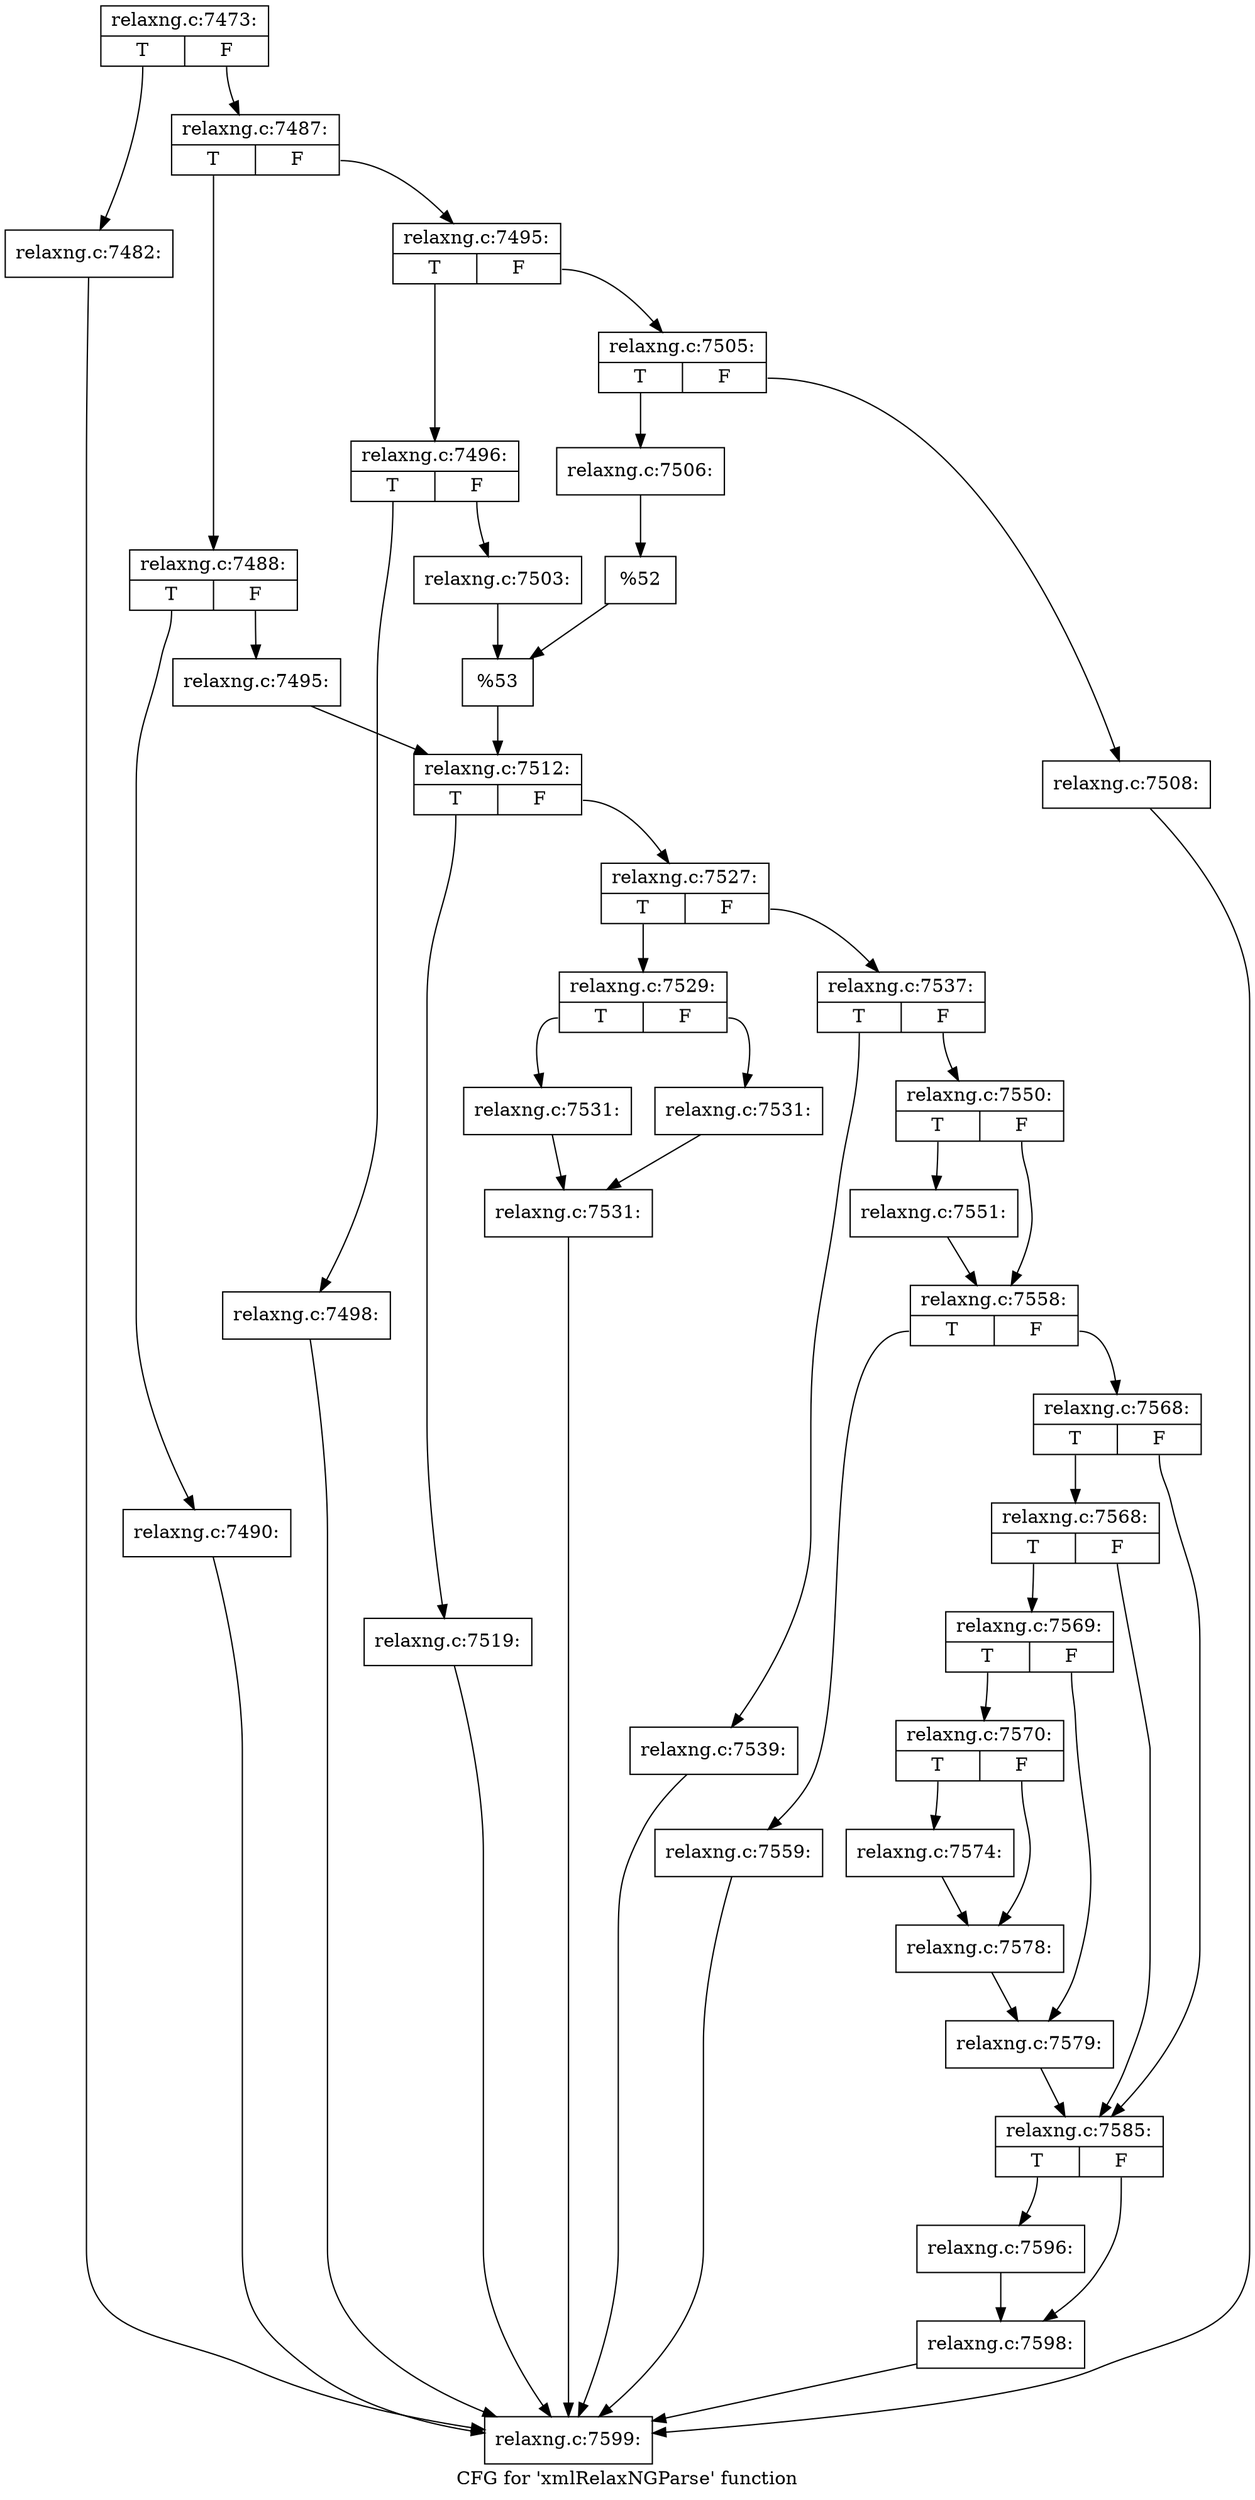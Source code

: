 digraph "CFG for 'xmlRelaxNGParse' function" {
	label="CFG for 'xmlRelaxNGParse' function";

	Node0x36c14d0 [shape=record,label="{relaxng.c:7473:|{<s0>T|<s1>F}}"];
	Node0x36c14d0:s0 -> Node0x39d93e0;
	Node0x36c14d0:s1 -> Node0x39d9430;
	Node0x39d93e0 [shape=record,label="{relaxng.c:7482:}"];
	Node0x39d93e0 -> Node0x3882270;
	Node0x39d9430 [shape=record,label="{relaxng.c:7487:|{<s0>T|<s1>F}}"];
	Node0x39d9430:s0 -> Node0x39d9890;
	Node0x39d9430:s1 -> Node0x39d9930;
	Node0x39d9890 [shape=record,label="{relaxng.c:7488:|{<s0>T|<s1>F}}"];
	Node0x39d9890:s0 -> Node0x39da6d0;
	Node0x39d9890:s1 -> Node0x39dab30;
	Node0x39da6d0 [shape=record,label="{relaxng.c:7490:}"];
	Node0x39da6d0 -> Node0x3882270;
	Node0x39dab30 [shape=record,label="{relaxng.c:7495:}"];
	Node0x39dab30 -> Node0x39d98e0;
	Node0x39d9930 [shape=record,label="{relaxng.c:7495:|{<s0>T|<s1>F}}"];
	Node0x39d9930:s0 -> Node0x39f0c40;
	Node0x39d9930:s1 -> Node0x39f0ce0;
	Node0x39f0c40 [shape=record,label="{relaxng.c:7496:|{<s0>T|<s1>F}}"];
	Node0x39f0c40:s0 -> Node0x39f1ac0;
	Node0x39f0c40:s1 -> Node0x39f1df0;
	Node0x39f1ac0 [shape=record,label="{relaxng.c:7498:}"];
	Node0x39f1ac0 -> Node0x3882270;
	Node0x39f1df0 [shape=record,label="{relaxng.c:7503:}"];
	Node0x39f1df0 -> Node0x39f0c90;
	Node0x39f0ce0 [shape=record,label="{relaxng.c:7505:|{<s0>T|<s1>F}}"];
	Node0x39f0ce0:s0 -> Node0x39f24b0;
	Node0x39f0ce0:s1 -> Node0x39f2550;
	Node0x39f24b0 [shape=record,label="{relaxng.c:7506:}"];
	Node0x39f24b0 -> Node0x39f2500;
	Node0x39f2550 [shape=record,label="{relaxng.c:7508:}"];
	Node0x39f2550 -> Node0x3882270;
	Node0x39f2500 [shape=record,label="{%52}"];
	Node0x39f2500 -> Node0x39f0c90;
	Node0x39f0c90 [shape=record,label="{%53}"];
	Node0x39f0c90 -> Node0x39d98e0;
	Node0x39d98e0 [shape=record,label="{relaxng.c:7512:|{<s0>T|<s1>F}}"];
	Node0x39d98e0:s0 -> Node0x39fa780;
	Node0x39d98e0:s1 -> Node0x39faab0;
	Node0x39fa780 [shape=record,label="{relaxng.c:7519:}"];
	Node0x39fa780 -> Node0x3882270;
	Node0x39faab0 [shape=record,label="{relaxng.c:7527:|{<s0>T|<s1>F}}"];
	Node0x39faab0:s0 -> Node0x39fb6a0;
	Node0x39faab0:s1 -> Node0x39fb8d0;
	Node0x39fb6a0 [shape=record,label="{relaxng.c:7529:|{<s0>T|<s1>F}}"];
	Node0x39fb6a0:s0 -> Node0x39fbd30;
	Node0x39fb6a0:s1 -> Node0x39fbd80;
	Node0x39fbd30 [shape=record,label="{relaxng.c:7531:}"];
	Node0x39fbd30 -> Node0x39fbdd0;
	Node0x39fbd80 [shape=record,label="{relaxng.c:7531:}"];
	Node0x39fbd80 -> Node0x39fbdd0;
	Node0x39fbdd0 [shape=record,label="{relaxng.c:7531:}"];
	Node0x39fbdd0 -> Node0x3882270;
	Node0x39fb8d0 [shape=record,label="{relaxng.c:7537:|{<s0>T|<s1>F}}"];
	Node0x39fb8d0:s0 -> Node0x39fd160;
	Node0x39fb8d0:s1 -> Node0x39fd490;
	Node0x39fd160 [shape=record,label="{relaxng.c:7539:}"];
	Node0x39fd160 -> Node0x3882270;
	Node0x39fd490 [shape=record,label="{relaxng.c:7550:|{<s0>T|<s1>F}}"];
	Node0x39fd490:s0 -> Node0x39fdc50;
	Node0x39fd490:s1 -> Node0x39fdca0;
	Node0x39fdc50 [shape=record,label="{relaxng.c:7551:}"];
	Node0x39fdc50 -> Node0x39fdca0;
	Node0x39fdca0 [shape=record,label="{relaxng.c:7558:|{<s0>T|<s1>F}}"];
	Node0x39fdca0:s0 -> Node0x39fe5d0;
	Node0x39fdca0:s1 -> Node0x39fe880;
	Node0x39fe5d0 [shape=record,label="{relaxng.c:7559:}"];
	Node0x39fe5d0 -> Node0x3882270;
	Node0x39fe880 [shape=record,label="{relaxng.c:7568:|{<s0>T|<s1>F}}"];
	Node0x39fe880:s0 -> Node0x39a4910;
	Node0x39fe880:s1 -> Node0x39a48c0;
	Node0x39a4910 [shape=record,label="{relaxng.c:7568:|{<s0>T|<s1>F}}"];
	Node0x39a4910:s0 -> Node0x39a4870;
	Node0x39a4910:s1 -> Node0x39a48c0;
	Node0x39a4870 [shape=record,label="{relaxng.c:7569:|{<s0>T|<s1>F}}"];
	Node0x39a4870:s0 -> Node0x39a5240;
	Node0x39a4870:s1 -> Node0x39a5290;
	Node0x39a5240 [shape=record,label="{relaxng.c:7570:|{<s0>T|<s1>F}}"];
	Node0x39a5240:s0 -> Node0x3854730;
	Node0x39a5240:s1 -> Node0x39a6520;
	Node0x3854730 [shape=record,label="{relaxng.c:7574:}"];
	Node0x3854730 -> Node0x39a6520;
	Node0x39a6520 [shape=record,label="{relaxng.c:7578:}"];
	Node0x39a6520 -> Node0x39a5290;
	Node0x39a5290 [shape=record,label="{relaxng.c:7579:}"];
	Node0x39a5290 -> Node0x39a48c0;
	Node0x39a48c0 [shape=record,label="{relaxng.c:7585:|{<s0>T|<s1>F}}"];
	Node0x39a48c0:s0 -> Node0x3a03310;
	Node0x39a48c0:s1 -> Node0x3a04670;
	Node0x3a03310 [shape=record,label="{relaxng.c:7596:}"];
	Node0x3a03310 -> Node0x3a04670;
	Node0x3a04670 [shape=record,label="{relaxng.c:7598:}"];
	Node0x3a04670 -> Node0x3882270;
	Node0x3882270 [shape=record,label="{relaxng.c:7599:}"];
}
